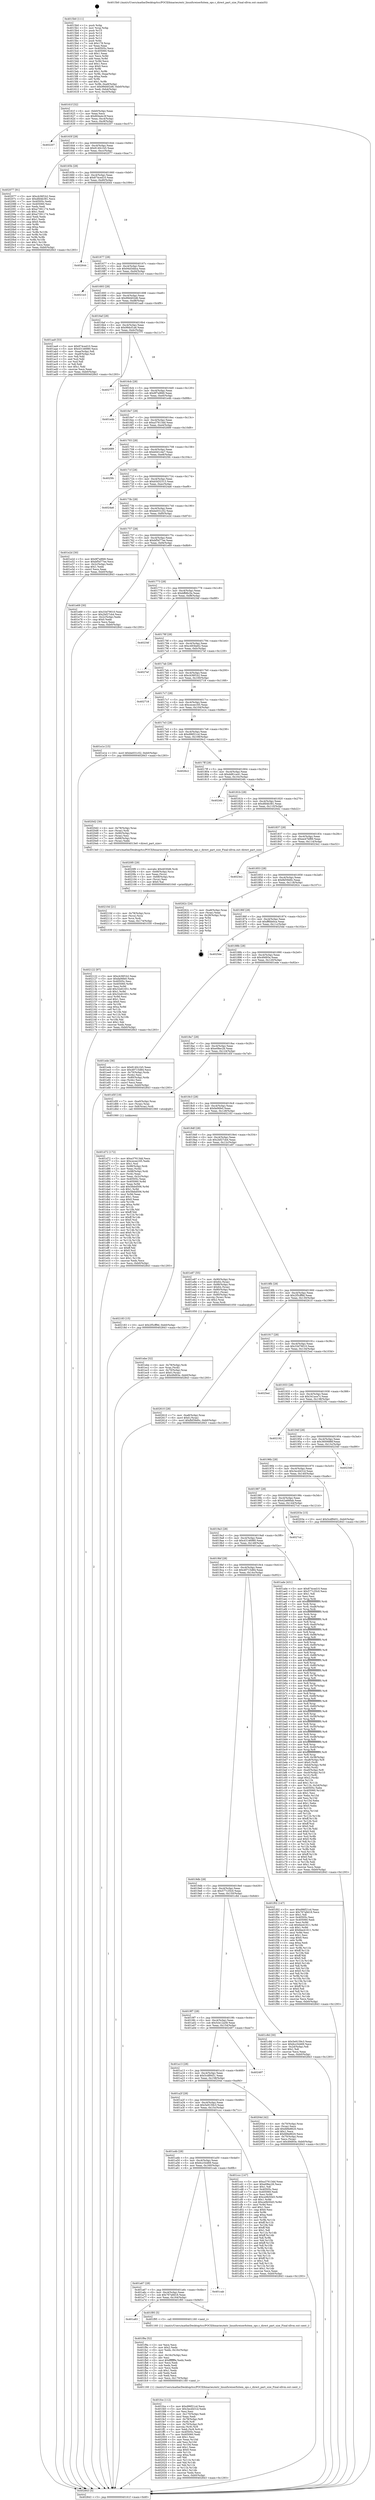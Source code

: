 digraph "0x4015b0" {
  label = "0x4015b0 (/mnt/c/Users/mathe/Desktop/tcc/POCII/binaries/extr_linuxfsreiserfsitem_ops.c_direct_part_size_Final-ollvm.out::main(0))"
  labelloc = "t"
  node[shape=record]

  Entry [label="",width=0.3,height=0.3,shape=circle,fillcolor=black,style=filled]
  "0x40161f" [label="{
     0x40161f [32]\l
     | [instrs]\l
     &nbsp;&nbsp;0x40161f \<+6\>: mov -0xb0(%rbp),%eax\l
     &nbsp;&nbsp;0x401625 \<+2\>: mov %eax,%ecx\l
     &nbsp;&nbsp;0x401627 \<+6\>: sub $0x804a4c3f,%ecx\l
     &nbsp;&nbsp;0x40162d \<+6\>: mov %eax,-0xc4(%rbp)\l
     &nbsp;&nbsp;0x401633 \<+6\>: mov %ecx,-0xc8(%rbp)\l
     &nbsp;&nbsp;0x401639 \<+6\>: je 0000000000402207 \<main+0xc57\>\l
  }"]
  "0x402207" [label="{
     0x402207\l
  }", style=dashed]
  "0x40163f" [label="{
     0x40163f [28]\l
     | [instrs]\l
     &nbsp;&nbsp;0x40163f \<+5\>: jmp 0000000000401644 \<main+0x94\>\l
     &nbsp;&nbsp;0x401644 \<+6\>: mov -0xc4(%rbp),%eax\l
     &nbsp;&nbsp;0x40164a \<+5\>: sub $0x8140c1b5,%eax\l
     &nbsp;&nbsp;0x40164f \<+6\>: mov %eax,-0xcc(%rbp)\l
     &nbsp;&nbsp;0x401655 \<+6\>: je 0000000000402077 \<main+0xac7\>\l
  }"]
  Exit [label="",width=0.3,height=0.3,shape=circle,fillcolor=black,style=filled,peripheries=2]
  "0x402077" [label="{
     0x402077 [91]\l
     | [instrs]\l
     &nbsp;&nbsp;0x402077 \<+5\>: mov $0xcb36f1b2,%eax\l
     &nbsp;&nbsp;0x40207c \<+5\>: mov $0xdfd4b381,%ecx\l
     &nbsp;&nbsp;0x402081 \<+7\>: mov 0x40505c,%edx\l
     &nbsp;&nbsp;0x402088 \<+7\>: mov 0x405060,%esi\l
     &nbsp;&nbsp;0x40208f \<+2\>: mov %edx,%edi\l
     &nbsp;&nbsp;0x402091 \<+6\>: sub $0xa7391174,%edi\l
     &nbsp;&nbsp;0x402097 \<+3\>: sub $0x1,%edi\l
     &nbsp;&nbsp;0x40209a \<+6\>: add $0xa7391174,%edi\l
     &nbsp;&nbsp;0x4020a0 \<+3\>: imul %edi,%edx\l
     &nbsp;&nbsp;0x4020a3 \<+3\>: and $0x1,%edx\l
     &nbsp;&nbsp;0x4020a6 \<+3\>: cmp $0x0,%edx\l
     &nbsp;&nbsp;0x4020a9 \<+4\>: sete %r8b\l
     &nbsp;&nbsp;0x4020ad \<+3\>: cmp $0xa,%esi\l
     &nbsp;&nbsp;0x4020b0 \<+4\>: setl %r9b\l
     &nbsp;&nbsp;0x4020b4 \<+3\>: mov %r8b,%r10b\l
     &nbsp;&nbsp;0x4020b7 \<+3\>: and %r9b,%r10b\l
     &nbsp;&nbsp;0x4020ba \<+3\>: xor %r9b,%r8b\l
     &nbsp;&nbsp;0x4020bd \<+3\>: or %r8b,%r10b\l
     &nbsp;&nbsp;0x4020c0 \<+4\>: test $0x1,%r10b\l
     &nbsp;&nbsp;0x4020c4 \<+3\>: cmovne %ecx,%eax\l
     &nbsp;&nbsp;0x4020c7 \<+6\>: mov %eax,-0xb0(%rbp)\l
     &nbsp;&nbsp;0x4020cd \<+5\>: jmp 0000000000402843 \<main+0x1293\>\l
  }"]
  "0x40165b" [label="{
     0x40165b [28]\l
     | [instrs]\l
     &nbsp;&nbsp;0x40165b \<+5\>: jmp 0000000000401660 \<main+0xb0\>\l
     &nbsp;&nbsp;0x401660 \<+6\>: mov -0xc4(%rbp),%eax\l
     &nbsp;&nbsp;0x401666 \<+5\>: sub $0x874ced10,%eax\l
     &nbsp;&nbsp;0x40166b \<+6\>: mov %eax,-0xd0(%rbp)\l
     &nbsp;&nbsp;0x401671 \<+6\>: je 0000000000402644 \<main+0x1094\>\l
  }"]
  "0x402122" [label="{
     0x402122 [97]\l
     | [instrs]\l
     &nbsp;&nbsp;0x402122 \<+5\>: mov $0xcb36f1b2,%eax\l
     &nbsp;&nbsp;0x402127 \<+5\>: mov $0xfa06fe0,%edx\l
     &nbsp;&nbsp;0x40212c \<+7\>: mov 0x40505c,%esi\l
     &nbsp;&nbsp;0x402133 \<+8\>: mov 0x405060,%r8d\l
     &nbsp;&nbsp;0x40213b \<+3\>: mov %esi,%r9d\l
     &nbsp;&nbsp;0x40213e \<+7\>: add $0x32e61651,%r9d\l
     &nbsp;&nbsp;0x402145 \<+4\>: sub $0x1,%r9d\l
     &nbsp;&nbsp;0x402149 \<+7\>: sub $0x32e61651,%r9d\l
     &nbsp;&nbsp;0x402150 \<+4\>: imul %r9d,%esi\l
     &nbsp;&nbsp;0x402154 \<+3\>: and $0x1,%esi\l
     &nbsp;&nbsp;0x402157 \<+3\>: cmp $0x0,%esi\l
     &nbsp;&nbsp;0x40215a \<+4\>: sete %r10b\l
     &nbsp;&nbsp;0x40215e \<+4\>: cmp $0xa,%r8d\l
     &nbsp;&nbsp;0x402162 \<+4\>: setl %r11b\l
     &nbsp;&nbsp;0x402166 \<+3\>: mov %r10b,%bl\l
     &nbsp;&nbsp;0x402169 \<+3\>: and %r11b,%bl\l
     &nbsp;&nbsp;0x40216c \<+3\>: xor %r11b,%r10b\l
     &nbsp;&nbsp;0x40216f \<+3\>: or %r10b,%bl\l
     &nbsp;&nbsp;0x402172 \<+3\>: test $0x1,%bl\l
     &nbsp;&nbsp;0x402175 \<+3\>: cmovne %edx,%eax\l
     &nbsp;&nbsp;0x402178 \<+6\>: mov %eax,-0xb0(%rbp)\l
     &nbsp;&nbsp;0x40217e \<+5\>: jmp 0000000000402843 \<main+0x1293\>\l
  }"]
  "0x402644" [label="{
     0x402644\l
  }", style=dashed]
  "0x401677" [label="{
     0x401677 [28]\l
     | [instrs]\l
     &nbsp;&nbsp;0x401677 \<+5\>: jmp 000000000040167c \<main+0xcc\>\l
     &nbsp;&nbsp;0x40167c \<+6\>: mov -0xc4(%rbp),%eax\l
     &nbsp;&nbsp;0x401682 \<+5\>: sub $0x94d3ddca,%eax\l
     &nbsp;&nbsp;0x401687 \<+6\>: mov %eax,-0xd4(%rbp)\l
     &nbsp;&nbsp;0x40168d \<+6\>: je 00000000004021e3 \<main+0xc33\>\l
  }"]
  "0x40210d" [label="{
     0x40210d [21]\l
     | [instrs]\l
     &nbsp;&nbsp;0x40210d \<+4\>: mov -0x78(%rbp),%rcx\l
     &nbsp;&nbsp;0x402111 \<+3\>: mov (%rcx),%rcx\l
     &nbsp;&nbsp;0x402114 \<+3\>: mov %rcx,%rdi\l
     &nbsp;&nbsp;0x402117 \<+6\>: mov %eax,-0x174(%rbp)\l
     &nbsp;&nbsp;0x40211d \<+5\>: call 0000000000401030 \<free@plt\>\l
     | [calls]\l
     &nbsp;&nbsp;0x401030 \{1\} (unknown)\l
  }"]
  "0x4021e3" [label="{
     0x4021e3\l
  }", style=dashed]
  "0x401693" [label="{
     0x401693 [28]\l
     | [instrs]\l
     &nbsp;&nbsp;0x401693 \<+5\>: jmp 0000000000401698 \<main+0xe8\>\l
     &nbsp;&nbsp;0x401698 \<+6\>: mov -0xc4(%rbp),%eax\l
     &nbsp;&nbsp;0x40169e \<+5\>: sub $0x99d402d6,%eax\l
     &nbsp;&nbsp;0x4016a3 \<+6\>: mov %eax,-0xd8(%rbp)\l
     &nbsp;&nbsp;0x4016a9 \<+6\>: je 0000000000401aa9 \<main+0x4f9\>\l
  }"]
  "0x4020f0" [label="{
     0x4020f0 [29]\l
     | [instrs]\l
     &nbsp;&nbsp;0x4020f0 \<+10\>: movabs $0x4030d6,%rdi\l
     &nbsp;&nbsp;0x4020fa \<+4\>: mov -0x68(%rbp),%rcx\l
     &nbsp;&nbsp;0x4020fe \<+2\>: mov %eax,(%rcx)\l
     &nbsp;&nbsp;0x402100 \<+4\>: mov -0x68(%rbp),%rcx\l
     &nbsp;&nbsp;0x402104 \<+2\>: mov (%rcx),%esi\l
     &nbsp;&nbsp;0x402106 \<+2\>: mov $0x0,%al\l
     &nbsp;&nbsp;0x402108 \<+5\>: call 0000000000401040 \<printf@plt\>\l
     | [calls]\l
     &nbsp;&nbsp;0x401040 \{1\} (unknown)\l
  }"]
  "0x401aa9" [label="{
     0x401aa9 [53]\l
     | [instrs]\l
     &nbsp;&nbsp;0x401aa9 \<+5\>: mov $0x874ced10,%eax\l
     &nbsp;&nbsp;0x401aae \<+5\>: mov $0x43146980,%ecx\l
     &nbsp;&nbsp;0x401ab3 \<+6\>: mov -0xaa(%rbp),%dl\l
     &nbsp;&nbsp;0x401ab9 \<+7\>: mov -0xa9(%rbp),%sil\l
     &nbsp;&nbsp;0x401ac0 \<+3\>: mov %dl,%dil\l
     &nbsp;&nbsp;0x401ac3 \<+3\>: and %sil,%dil\l
     &nbsp;&nbsp;0x401ac6 \<+3\>: xor %sil,%dl\l
     &nbsp;&nbsp;0x401ac9 \<+3\>: or %dl,%dil\l
     &nbsp;&nbsp;0x401acc \<+4\>: test $0x1,%dil\l
     &nbsp;&nbsp;0x401ad0 \<+3\>: cmovne %ecx,%eax\l
     &nbsp;&nbsp;0x401ad3 \<+6\>: mov %eax,-0xb0(%rbp)\l
     &nbsp;&nbsp;0x401ad9 \<+5\>: jmp 0000000000402843 \<main+0x1293\>\l
  }"]
  "0x4016af" [label="{
     0x4016af [28]\l
     | [instrs]\l
     &nbsp;&nbsp;0x4016af \<+5\>: jmp 00000000004016b4 \<main+0x104\>\l
     &nbsp;&nbsp;0x4016b4 \<+6\>: mov -0xc4(%rbp),%eax\l
     &nbsp;&nbsp;0x4016ba \<+5\>: sub $0x99dcf1a6,%eax\l
     &nbsp;&nbsp;0x4016bf \<+6\>: mov %eax,-0xdc(%rbp)\l
     &nbsp;&nbsp;0x4016c5 \<+6\>: je 0000000000402777 \<main+0x11c7\>\l
  }"]
  "0x402843" [label="{
     0x402843 [5]\l
     | [instrs]\l
     &nbsp;&nbsp;0x402843 \<+5\>: jmp 000000000040161f \<main+0x6f\>\l
  }"]
  "0x4015b0" [label="{
     0x4015b0 [111]\l
     | [instrs]\l
     &nbsp;&nbsp;0x4015b0 \<+1\>: push %rbp\l
     &nbsp;&nbsp;0x4015b1 \<+3\>: mov %rsp,%rbp\l
     &nbsp;&nbsp;0x4015b4 \<+2\>: push %r15\l
     &nbsp;&nbsp;0x4015b6 \<+2\>: push %r14\l
     &nbsp;&nbsp;0x4015b8 \<+2\>: push %r13\l
     &nbsp;&nbsp;0x4015ba \<+2\>: push %r12\l
     &nbsp;&nbsp;0x4015bc \<+1\>: push %rbx\l
     &nbsp;&nbsp;0x4015bd \<+7\>: sub $0x178,%rsp\l
     &nbsp;&nbsp;0x4015c4 \<+2\>: xor %eax,%eax\l
     &nbsp;&nbsp;0x4015c6 \<+7\>: mov 0x40505c,%ecx\l
     &nbsp;&nbsp;0x4015cd \<+7\>: mov 0x405060,%edx\l
     &nbsp;&nbsp;0x4015d4 \<+3\>: sub $0x1,%eax\l
     &nbsp;&nbsp;0x4015d7 \<+3\>: mov %ecx,%r8d\l
     &nbsp;&nbsp;0x4015da \<+3\>: add %eax,%r8d\l
     &nbsp;&nbsp;0x4015dd \<+4\>: imul %r8d,%ecx\l
     &nbsp;&nbsp;0x4015e1 \<+3\>: and $0x1,%ecx\l
     &nbsp;&nbsp;0x4015e4 \<+3\>: cmp $0x0,%ecx\l
     &nbsp;&nbsp;0x4015e7 \<+4\>: sete %r9b\l
     &nbsp;&nbsp;0x4015eb \<+4\>: and $0x1,%r9b\l
     &nbsp;&nbsp;0x4015ef \<+7\>: mov %r9b,-0xaa(%rbp)\l
     &nbsp;&nbsp;0x4015f6 \<+3\>: cmp $0xa,%edx\l
     &nbsp;&nbsp;0x4015f9 \<+4\>: setl %r9b\l
     &nbsp;&nbsp;0x4015fd \<+4\>: and $0x1,%r9b\l
     &nbsp;&nbsp;0x401601 \<+7\>: mov %r9b,-0xa9(%rbp)\l
     &nbsp;&nbsp;0x401608 \<+10\>: movl $0x99d402d6,-0xb0(%rbp)\l
     &nbsp;&nbsp;0x401612 \<+6\>: mov %edi,-0xb4(%rbp)\l
     &nbsp;&nbsp;0x401618 \<+7\>: mov %rsi,-0xc0(%rbp)\l
  }"]
  "0x401fce" [label="{
     0x401fce [112]\l
     | [instrs]\l
     &nbsp;&nbsp;0x401fce \<+5\>: mov $0xd96f21cd,%ecx\l
     &nbsp;&nbsp;0x401fd3 \<+5\>: mov $0x3ecd431d,%edx\l
     &nbsp;&nbsp;0x401fd8 \<+2\>: xor %esi,%esi\l
     &nbsp;&nbsp;0x401fda \<+6\>: mov -0x170(%rbp),%edi\l
     &nbsp;&nbsp;0x401fe0 \<+3\>: imul %eax,%edi\l
     &nbsp;&nbsp;0x401fe3 \<+4\>: mov -0x78(%rbp),%r8\l
     &nbsp;&nbsp;0x401fe7 \<+3\>: mov (%r8),%r8\l
     &nbsp;&nbsp;0x401fea \<+4\>: mov -0x70(%rbp),%r9\l
     &nbsp;&nbsp;0x401fee \<+3\>: movslq (%r9),%r9\l
     &nbsp;&nbsp;0x401ff1 \<+4\>: mov %edi,(%r8,%r9,4)\l
     &nbsp;&nbsp;0x401ff5 \<+7\>: mov 0x40505c,%eax\l
     &nbsp;&nbsp;0x401ffc \<+7\>: mov 0x405060,%edi\l
     &nbsp;&nbsp;0x402003 \<+3\>: sub $0x1,%esi\l
     &nbsp;&nbsp;0x402006 \<+3\>: mov %eax,%r10d\l
     &nbsp;&nbsp;0x402009 \<+3\>: add %esi,%r10d\l
     &nbsp;&nbsp;0x40200c \<+4\>: imul %r10d,%eax\l
     &nbsp;&nbsp;0x402010 \<+3\>: and $0x1,%eax\l
     &nbsp;&nbsp;0x402013 \<+3\>: cmp $0x0,%eax\l
     &nbsp;&nbsp;0x402016 \<+4\>: sete %r11b\l
     &nbsp;&nbsp;0x40201a \<+3\>: cmp $0xa,%edi\l
     &nbsp;&nbsp;0x40201d \<+3\>: setl %bl\l
     &nbsp;&nbsp;0x402020 \<+3\>: mov %r11b,%r14b\l
     &nbsp;&nbsp;0x402023 \<+3\>: and %bl,%r14b\l
     &nbsp;&nbsp;0x402026 \<+3\>: xor %bl,%r11b\l
     &nbsp;&nbsp;0x402029 \<+3\>: or %r11b,%r14b\l
     &nbsp;&nbsp;0x40202c \<+4\>: test $0x1,%r14b\l
     &nbsp;&nbsp;0x402030 \<+3\>: cmovne %edx,%ecx\l
     &nbsp;&nbsp;0x402033 \<+6\>: mov %ecx,-0xb0(%rbp)\l
     &nbsp;&nbsp;0x402039 \<+5\>: jmp 0000000000402843 \<main+0x1293\>\l
  }"]
  "0x402777" [label="{
     0x402777\l
  }", style=dashed]
  "0x4016cb" [label="{
     0x4016cb [28]\l
     | [instrs]\l
     &nbsp;&nbsp;0x4016cb \<+5\>: jmp 00000000004016d0 \<main+0x120\>\l
     &nbsp;&nbsp;0x4016d0 \<+6\>: mov -0xc4(%rbp),%eax\l
     &nbsp;&nbsp;0x4016d6 \<+5\>: sub $0x9f7a9fd0,%eax\l
     &nbsp;&nbsp;0x4016db \<+6\>: mov %eax,-0xe0(%rbp)\l
     &nbsp;&nbsp;0x4016e1 \<+6\>: je 0000000000401e4b \<main+0x89b\>\l
  }"]
  "0x401f9a" [label="{
     0x401f9a [52]\l
     | [instrs]\l
     &nbsp;&nbsp;0x401f9a \<+2\>: xor %ecx,%ecx\l
     &nbsp;&nbsp;0x401f9c \<+5\>: mov $0x2,%edx\l
     &nbsp;&nbsp;0x401fa1 \<+6\>: mov %edx,-0x16c(%rbp)\l
     &nbsp;&nbsp;0x401fa7 \<+1\>: cltd\l
     &nbsp;&nbsp;0x401fa8 \<+6\>: mov -0x16c(%rbp),%esi\l
     &nbsp;&nbsp;0x401fae \<+2\>: idiv %esi\l
     &nbsp;&nbsp;0x401fb0 \<+6\>: imul $0xfffffffe,%edx,%edx\l
     &nbsp;&nbsp;0x401fb6 \<+2\>: mov %ecx,%edi\l
     &nbsp;&nbsp;0x401fb8 \<+2\>: sub %edx,%edi\l
     &nbsp;&nbsp;0x401fba \<+2\>: mov %ecx,%edx\l
     &nbsp;&nbsp;0x401fbc \<+3\>: sub $0x1,%edx\l
     &nbsp;&nbsp;0x401fbf \<+2\>: add %edx,%edi\l
     &nbsp;&nbsp;0x401fc1 \<+2\>: sub %edi,%ecx\l
     &nbsp;&nbsp;0x401fc3 \<+6\>: mov %ecx,-0x170(%rbp)\l
     &nbsp;&nbsp;0x401fc9 \<+5\>: call 0000000000401160 \<next_i\>\l
     | [calls]\l
     &nbsp;&nbsp;0x401160 \{1\} (/mnt/c/Users/mathe/Desktop/tcc/POCII/binaries/extr_linuxfsreiserfsitem_ops.c_direct_part_size_Final-ollvm.out::next_i)\l
  }"]
  "0x401e4b" [label="{
     0x401e4b\l
  }", style=dashed]
  "0x4016e7" [label="{
     0x4016e7 [28]\l
     | [instrs]\l
     &nbsp;&nbsp;0x4016e7 \<+5\>: jmp 00000000004016ec \<main+0x13c\>\l
     &nbsp;&nbsp;0x4016ec \<+6\>: mov -0xc4(%rbp),%eax\l
     &nbsp;&nbsp;0x4016f2 \<+5\>: sub $0xa37613dd,%eax\l
     &nbsp;&nbsp;0x4016f7 \<+6\>: mov %eax,-0xe4(%rbp)\l
     &nbsp;&nbsp;0x4016fd \<+6\>: je 0000000000402689 \<main+0x10d9\>\l
  }"]
  "0x401a83" [label="{
     0x401a83\l
  }", style=dashed]
  "0x402689" [label="{
     0x402689\l
  }", style=dashed]
  "0x401703" [label="{
     0x401703 [28]\l
     | [instrs]\l
     &nbsp;&nbsp;0x401703 \<+5\>: jmp 0000000000401708 \<main+0x158\>\l
     &nbsp;&nbsp;0x401708 \<+6\>: mov -0xc4(%rbp),%eax\l
     &nbsp;&nbsp;0x40170e \<+5\>: sub $0xb0d1c4e7,%eax\l
     &nbsp;&nbsp;0x401713 \<+6\>: mov %eax,-0xe8(%rbp)\l
     &nbsp;&nbsp;0x401719 \<+6\>: je 00000000004025fc \<main+0x104c\>\l
  }"]
  "0x401f95" [label="{
     0x401f95 [5]\l
     | [instrs]\l
     &nbsp;&nbsp;0x401f95 \<+5\>: call 0000000000401160 \<next_i\>\l
     | [calls]\l
     &nbsp;&nbsp;0x401160 \{1\} (/mnt/c/Users/mathe/Desktop/tcc/POCII/binaries/extr_linuxfsreiserfsitem_ops.c_direct_part_size_Final-ollvm.out::next_i)\l
  }"]
  "0x4025fc" [label="{
     0x4025fc\l
  }", style=dashed]
  "0x40171f" [label="{
     0x40171f [28]\l
     | [instrs]\l
     &nbsp;&nbsp;0x40171f \<+5\>: jmp 0000000000401724 \<main+0x174\>\l
     &nbsp;&nbsp;0x401724 \<+6\>: mov -0xc4(%rbp),%eax\l
     &nbsp;&nbsp;0x40172a \<+5\>: sub $0xb5d32313,%eax\l
     &nbsp;&nbsp;0x40172f \<+6\>: mov %eax,-0xec(%rbp)\l
     &nbsp;&nbsp;0x401735 \<+6\>: je 00000000004024a6 \<main+0xef6\>\l
  }"]
  "0x401a67" [label="{
     0x401a67 [28]\l
     | [instrs]\l
     &nbsp;&nbsp;0x401a67 \<+5\>: jmp 0000000000401a6c \<main+0x4bc\>\l
     &nbsp;&nbsp;0x401a6c \<+6\>: mov -0xc4(%rbp),%eax\l
     &nbsp;&nbsp;0x401a72 \<+5\>: sub $0x767a9d18,%eax\l
     &nbsp;&nbsp;0x401a77 \<+6\>: mov %eax,-0x164(%rbp)\l
     &nbsp;&nbsp;0x401a7d \<+6\>: je 0000000000401f95 \<main+0x9e5\>\l
  }"]
  "0x4024a6" [label="{
     0x4024a6\l
  }", style=dashed]
  "0x40173b" [label="{
     0x40173b [28]\l
     | [instrs]\l
     &nbsp;&nbsp;0x40173b \<+5\>: jmp 0000000000401740 \<main+0x190\>\l
     &nbsp;&nbsp;0x401740 \<+6\>: mov -0xc4(%rbp),%eax\l
     &nbsp;&nbsp;0x401746 \<+5\>: sub $0xbe031c52,%eax\l
     &nbsp;&nbsp;0x40174b \<+6\>: mov %eax,-0xf0(%rbp)\l
     &nbsp;&nbsp;0x401751 \<+6\>: je 0000000000401e2d \<main+0x87d\>\l
  }"]
  "0x401cab" [label="{
     0x401cab\l
  }", style=dashed]
  "0x401e2d" [label="{
     0x401e2d [30]\l
     | [instrs]\l
     &nbsp;&nbsp;0x401e2d \<+5\>: mov $0x9f7a9fd0,%eax\l
     &nbsp;&nbsp;0x401e32 \<+5\>: mov $0xbf5d77ee,%ecx\l
     &nbsp;&nbsp;0x401e37 \<+3\>: mov -0x2c(%rbp),%edx\l
     &nbsp;&nbsp;0x401e3a \<+3\>: cmp $0x1,%edx\l
     &nbsp;&nbsp;0x401e3d \<+3\>: cmovl %ecx,%eax\l
     &nbsp;&nbsp;0x401e40 \<+6\>: mov %eax,-0xb0(%rbp)\l
     &nbsp;&nbsp;0x401e46 \<+5\>: jmp 0000000000402843 \<main+0x1293\>\l
  }"]
  "0x401757" [label="{
     0x401757 [28]\l
     | [instrs]\l
     &nbsp;&nbsp;0x401757 \<+5\>: jmp 000000000040175c \<main+0x1ac\>\l
     &nbsp;&nbsp;0x40175c \<+6\>: mov -0xc4(%rbp),%eax\l
     &nbsp;&nbsp;0x401762 \<+5\>: sub $0xbf5d77ee,%eax\l
     &nbsp;&nbsp;0x401767 \<+6\>: mov %eax,-0xf4(%rbp)\l
     &nbsp;&nbsp;0x40176d \<+6\>: je 0000000000401e69 \<main+0x8b9\>\l
  }"]
  "0x401ebe" [label="{
     0x401ebe [32]\l
     | [instrs]\l
     &nbsp;&nbsp;0x401ebe \<+4\>: mov -0x78(%rbp),%rdi\l
     &nbsp;&nbsp;0x401ec2 \<+3\>: mov %rax,(%rdi)\l
     &nbsp;&nbsp;0x401ec5 \<+4\>: mov -0x70(%rbp),%rax\l
     &nbsp;&nbsp;0x401ec9 \<+6\>: movl $0x0,(%rax)\l
     &nbsp;&nbsp;0x401ecf \<+10\>: movl $0x49d93e,-0xb0(%rbp)\l
     &nbsp;&nbsp;0x401ed9 \<+5\>: jmp 0000000000402843 \<main+0x1293\>\l
  }"]
  "0x401e69" [label="{
     0x401e69 [30]\l
     | [instrs]\l
     &nbsp;&nbsp;0x401e69 \<+5\>: mov $0x33d79010,%eax\l
     &nbsp;&nbsp;0x401e6e \<+5\>: mov $0x2bf27cb4,%ecx\l
     &nbsp;&nbsp;0x401e73 \<+3\>: mov -0x2c(%rbp),%edx\l
     &nbsp;&nbsp;0x401e76 \<+3\>: cmp $0x0,%edx\l
     &nbsp;&nbsp;0x401e79 \<+3\>: cmove %ecx,%eax\l
     &nbsp;&nbsp;0x401e7c \<+6\>: mov %eax,-0xb0(%rbp)\l
     &nbsp;&nbsp;0x401e82 \<+5\>: jmp 0000000000402843 \<main+0x1293\>\l
  }"]
  "0x401773" [label="{
     0x401773 [28]\l
     | [instrs]\l
     &nbsp;&nbsp;0x401773 \<+5\>: jmp 0000000000401778 \<main+0x1c8\>\l
     &nbsp;&nbsp;0x401778 \<+6\>: mov -0xc4(%rbp),%eax\l
     &nbsp;&nbsp;0x40177e \<+5\>: sub $0xbffd6c5e,%eax\l
     &nbsp;&nbsp;0x401783 \<+6\>: mov %eax,-0xf8(%rbp)\l
     &nbsp;&nbsp;0x401789 \<+6\>: je 000000000040234f \<main+0xd9f\>\l
  }"]
  "0x401d72" [label="{
     0x401d72 [172]\l
     | [instrs]\l
     &nbsp;&nbsp;0x401d72 \<+5\>: mov $0xa37613dd,%ecx\l
     &nbsp;&nbsp;0x401d77 \<+5\>: mov $0xcecee165,%edx\l
     &nbsp;&nbsp;0x401d7c \<+3\>: mov $0x1,%sil\l
     &nbsp;&nbsp;0x401d7f \<+7\>: mov -0x98(%rbp),%rdi\l
     &nbsp;&nbsp;0x401d86 \<+2\>: mov %eax,(%rdi)\l
     &nbsp;&nbsp;0x401d88 \<+7\>: mov -0x98(%rbp),%rdi\l
     &nbsp;&nbsp;0x401d8f \<+2\>: mov (%rdi),%eax\l
     &nbsp;&nbsp;0x401d91 \<+3\>: mov %eax,-0x2c(%rbp)\l
     &nbsp;&nbsp;0x401d94 \<+7\>: mov 0x40505c,%eax\l
     &nbsp;&nbsp;0x401d9b \<+8\>: mov 0x405060,%r8d\l
     &nbsp;&nbsp;0x401da3 \<+3\>: mov %eax,%r9d\l
     &nbsp;&nbsp;0x401da6 \<+7\>: add $0x5febd506,%r9d\l
     &nbsp;&nbsp;0x401dad \<+4\>: sub $0x1,%r9d\l
     &nbsp;&nbsp;0x401db1 \<+7\>: sub $0x5febd506,%r9d\l
     &nbsp;&nbsp;0x401db8 \<+4\>: imul %r9d,%eax\l
     &nbsp;&nbsp;0x401dbc \<+3\>: and $0x1,%eax\l
     &nbsp;&nbsp;0x401dbf \<+3\>: cmp $0x0,%eax\l
     &nbsp;&nbsp;0x401dc2 \<+4\>: sete %r10b\l
     &nbsp;&nbsp;0x401dc6 \<+4\>: cmp $0xa,%r8d\l
     &nbsp;&nbsp;0x401dca \<+4\>: setl %r11b\l
     &nbsp;&nbsp;0x401dce \<+3\>: mov %r10b,%bl\l
     &nbsp;&nbsp;0x401dd1 \<+3\>: xor $0xff,%bl\l
     &nbsp;&nbsp;0x401dd4 \<+3\>: mov %r11b,%r14b\l
     &nbsp;&nbsp;0x401dd7 \<+4\>: xor $0xff,%r14b\l
     &nbsp;&nbsp;0x401ddb \<+4\>: xor $0x0,%sil\l
     &nbsp;&nbsp;0x401ddf \<+3\>: mov %bl,%r15b\l
     &nbsp;&nbsp;0x401de2 \<+4\>: and $0x0,%r15b\l
     &nbsp;&nbsp;0x401de6 \<+3\>: and %sil,%r10b\l
     &nbsp;&nbsp;0x401de9 \<+3\>: mov %r14b,%r12b\l
     &nbsp;&nbsp;0x401dec \<+4\>: and $0x0,%r12b\l
     &nbsp;&nbsp;0x401df0 \<+3\>: and %sil,%r11b\l
     &nbsp;&nbsp;0x401df3 \<+3\>: or %r10b,%r15b\l
     &nbsp;&nbsp;0x401df6 \<+3\>: or %r11b,%r12b\l
     &nbsp;&nbsp;0x401df9 \<+3\>: xor %r12b,%r15b\l
     &nbsp;&nbsp;0x401dfc \<+3\>: or %r14b,%bl\l
     &nbsp;&nbsp;0x401dff \<+3\>: xor $0xff,%bl\l
     &nbsp;&nbsp;0x401e02 \<+4\>: or $0x0,%sil\l
     &nbsp;&nbsp;0x401e06 \<+3\>: and %sil,%bl\l
     &nbsp;&nbsp;0x401e09 \<+3\>: or %bl,%r15b\l
     &nbsp;&nbsp;0x401e0c \<+4\>: test $0x1,%r15b\l
     &nbsp;&nbsp;0x401e10 \<+3\>: cmovne %edx,%ecx\l
     &nbsp;&nbsp;0x401e13 \<+6\>: mov %ecx,-0xb0(%rbp)\l
     &nbsp;&nbsp;0x401e19 \<+5\>: jmp 0000000000402843 \<main+0x1293\>\l
  }"]
  "0x40234f" [label="{
     0x40234f\l
  }", style=dashed]
  "0x40178f" [label="{
     0x40178f [28]\l
     | [instrs]\l
     &nbsp;&nbsp;0x40178f \<+5\>: jmp 0000000000401794 \<main+0x1e4\>\l
     &nbsp;&nbsp;0x401794 \<+6\>: mov -0xc4(%rbp),%eax\l
     &nbsp;&nbsp;0x40179a \<+5\>: sub $0xc493be62,%eax\l
     &nbsp;&nbsp;0x40179f \<+6\>: mov %eax,-0xfc(%rbp)\l
     &nbsp;&nbsp;0x4017a5 \<+6\>: je 00000000004027ef \<main+0x123f\>\l
  }"]
  "0x401a4b" [label="{
     0x401a4b [28]\l
     | [instrs]\l
     &nbsp;&nbsp;0x401a4b \<+5\>: jmp 0000000000401a50 \<main+0x4a0\>\l
     &nbsp;&nbsp;0x401a50 \<+6\>: mov -0xc4(%rbp),%eax\l
     &nbsp;&nbsp;0x401a56 \<+5\>: sub $0x6cc54469,%eax\l
     &nbsp;&nbsp;0x401a5b \<+6\>: mov %eax,-0x160(%rbp)\l
     &nbsp;&nbsp;0x401a61 \<+6\>: je 0000000000401cab \<main+0x6fb\>\l
  }"]
  "0x4027ef" [label="{
     0x4027ef\l
  }", style=dashed]
  "0x4017ab" [label="{
     0x4017ab [28]\l
     | [instrs]\l
     &nbsp;&nbsp;0x4017ab \<+5\>: jmp 00000000004017b0 \<main+0x200\>\l
     &nbsp;&nbsp;0x4017b0 \<+6\>: mov -0xc4(%rbp),%eax\l
     &nbsp;&nbsp;0x4017b6 \<+5\>: sub $0xcb36f1b2,%eax\l
     &nbsp;&nbsp;0x4017bb \<+6\>: mov %eax,-0x100(%rbp)\l
     &nbsp;&nbsp;0x4017c1 \<+6\>: je 0000000000402718 \<main+0x1168\>\l
  }"]
  "0x401ccc" [label="{
     0x401ccc [147]\l
     | [instrs]\l
     &nbsp;&nbsp;0x401ccc \<+5\>: mov $0xa37613dd,%eax\l
     &nbsp;&nbsp;0x401cd1 \<+5\>: mov $0xe08ec26,%ecx\l
     &nbsp;&nbsp;0x401cd6 \<+2\>: mov $0x1,%dl\l
     &nbsp;&nbsp;0x401cd8 \<+7\>: mov 0x40505c,%esi\l
     &nbsp;&nbsp;0x401cdf \<+7\>: mov 0x405060,%edi\l
     &nbsp;&nbsp;0x401ce6 \<+3\>: mov %esi,%r8d\l
     &nbsp;&nbsp;0x401ce9 \<+7\>: add $0xce9b50d3,%r8d\l
     &nbsp;&nbsp;0x401cf0 \<+4\>: sub $0x1,%r8d\l
     &nbsp;&nbsp;0x401cf4 \<+7\>: sub $0xce9b50d3,%r8d\l
     &nbsp;&nbsp;0x401cfb \<+4\>: imul %r8d,%esi\l
     &nbsp;&nbsp;0x401cff \<+3\>: and $0x1,%esi\l
     &nbsp;&nbsp;0x401d02 \<+3\>: cmp $0x0,%esi\l
     &nbsp;&nbsp;0x401d05 \<+4\>: sete %r9b\l
     &nbsp;&nbsp;0x401d09 \<+3\>: cmp $0xa,%edi\l
     &nbsp;&nbsp;0x401d0c \<+4\>: setl %r10b\l
     &nbsp;&nbsp;0x401d10 \<+3\>: mov %r9b,%r11b\l
     &nbsp;&nbsp;0x401d13 \<+4\>: xor $0xff,%r11b\l
     &nbsp;&nbsp;0x401d17 \<+3\>: mov %r10b,%bl\l
     &nbsp;&nbsp;0x401d1a \<+3\>: xor $0xff,%bl\l
     &nbsp;&nbsp;0x401d1d \<+3\>: xor $0x1,%dl\l
     &nbsp;&nbsp;0x401d20 \<+3\>: mov %r11b,%r14b\l
     &nbsp;&nbsp;0x401d23 \<+4\>: and $0xff,%r14b\l
     &nbsp;&nbsp;0x401d27 \<+3\>: and %dl,%r9b\l
     &nbsp;&nbsp;0x401d2a \<+3\>: mov %bl,%r15b\l
     &nbsp;&nbsp;0x401d2d \<+4\>: and $0xff,%r15b\l
     &nbsp;&nbsp;0x401d31 \<+3\>: and %dl,%r10b\l
     &nbsp;&nbsp;0x401d34 \<+3\>: or %r9b,%r14b\l
     &nbsp;&nbsp;0x401d37 \<+3\>: or %r10b,%r15b\l
     &nbsp;&nbsp;0x401d3a \<+3\>: xor %r15b,%r14b\l
     &nbsp;&nbsp;0x401d3d \<+3\>: or %bl,%r11b\l
     &nbsp;&nbsp;0x401d40 \<+4\>: xor $0xff,%r11b\l
     &nbsp;&nbsp;0x401d44 \<+3\>: or $0x1,%dl\l
     &nbsp;&nbsp;0x401d47 \<+3\>: and %dl,%r11b\l
     &nbsp;&nbsp;0x401d4a \<+3\>: or %r11b,%r14b\l
     &nbsp;&nbsp;0x401d4d \<+4\>: test $0x1,%r14b\l
     &nbsp;&nbsp;0x401d51 \<+3\>: cmovne %ecx,%eax\l
     &nbsp;&nbsp;0x401d54 \<+6\>: mov %eax,-0xb0(%rbp)\l
     &nbsp;&nbsp;0x401d5a \<+5\>: jmp 0000000000402843 \<main+0x1293\>\l
  }"]
  "0x402718" [label="{
     0x402718\l
  }", style=dashed]
  "0x4017c7" [label="{
     0x4017c7 [28]\l
     | [instrs]\l
     &nbsp;&nbsp;0x4017c7 \<+5\>: jmp 00000000004017cc \<main+0x21c\>\l
     &nbsp;&nbsp;0x4017cc \<+6\>: mov -0xc4(%rbp),%eax\l
     &nbsp;&nbsp;0x4017d2 \<+5\>: sub $0xcecee165,%eax\l
     &nbsp;&nbsp;0x4017d7 \<+6\>: mov %eax,-0x104(%rbp)\l
     &nbsp;&nbsp;0x4017dd \<+6\>: je 0000000000401e1e \<main+0x86e\>\l
  }"]
  "0x401a2f" [label="{
     0x401a2f [28]\l
     | [instrs]\l
     &nbsp;&nbsp;0x401a2f \<+5\>: jmp 0000000000401a34 \<main+0x484\>\l
     &nbsp;&nbsp;0x401a34 \<+6\>: mov -0xc4(%rbp),%eax\l
     &nbsp;&nbsp;0x401a3a \<+5\>: sub $0x5e9159c3,%eax\l
     &nbsp;&nbsp;0x401a3f \<+6\>: mov %eax,-0x15c(%rbp)\l
     &nbsp;&nbsp;0x401a45 \<+6\>: je 0000000000401ccc \<main+0x71c\>\l
  }"]
  "0x401e1e" [label="{
     0x401e1e [15]\l
     | [instrs]\l
     &nbsp;&nbsp;0x401e1e \<+10\>: movl $0xbe031c52,-0xb0(%rbp)\l
     &nbsp;&nbsp;0x401e28 \<+5\>: jmp 0000000000402843 \<main+0x1293\>\l
  }"]
  "0x4017e3" [label="{
     0x4017e3 [28]\l
     | [instrs]\l
     &nbsp;&nbsp;0x4017e3 \<+5\>: jmp 00000000004017e8 \<main+0x238\>\l
     &nbsp;&nbsp;0x4017e8 \<+6\>: mov -0xc4(%rbp),%eax\l
     &nbsp;&nbsp;0x4017ee \<+5\>: sub $0xd96f21cd,%eax\l
     &nbsp;&nbsp;0x4017f3 \<+6\>: mov %eax,-0x108(%rbp)\l
     &nbsp;&nbsp;0x4017f9 \<+6\>: je 00000000004026c2 \<main+0x1112\>\l
  }"]
  "0x40204d" [label="{
     0x40204d [42]\l
     | [instrs]\l
     &nbsp;&nbsp;0x40204d \<+4\>: mov -0x70(%rbp),%rax\l
     &nbsp;&nbsp;0x402051 \<+2\>: mov (%rax),%ecx\l
     &nbsp;&nbsp;0x402053 \<+6\>: add $0xfd9e8620,%ecx\l
     &nbsp;&nbsp;0x402059 \<+3\>: add $0x1,%ecx\l
     &nbsp;&nbsp;0x40205c \<+6\>: sub $0xfd9e8620,%ecx\l
     &nbsp;&nbsp;0x402062 \<+4\>: mov -0x70(%rbp),%rax\l
     &nbsp;&nbsp;0x402066 \<+2\>: mov %ecx,(%rax)\l
     &nbsp;&nbsp;0x402068 \<+10\>: movl $0x49d93e,-0xb0(%rbp)\l
     &nbsp;&nbsp;0x402072 \<+5\>: jmp 0000000000402843 \<main+0x1293\>\l
  }"]
  "0x4026c2" [label="{
     0x4026c2\l
  }", style=dashed]
  "0x4017ff" [label="{
     0x4017ff [28]\l
     | [instrs]\l
     &nbsp;&nbsp;0x4017ff \<+5\>: jmp 0000000000401804 \<main+0x254\>\l
     &nbsp;&nbsp;0x401804 \<+6\>: mov -0xc4(%rbp),%eax\l
     &nbsp;&nbsp;0x40180a \<+5\>: sub $0xdd81ce41,%eax\l
     &nbsp;&nbsp;0x40180f \<+6\>: mov %eax,-0x10c(%rbp)\l
     &nbsp;&nbsp;0x401815 \<+6\>: je 00000000004024fc \<main+0xf4c\>\l
  }"]
  "0x401a13" [label="{
     0x401a13 [28]\l
     | [instrs]\l
     &nbsp;&nbsp;0x401a13 \<+5\>: jmp 0000000000401a18 \<main+0x468\>\l
     &nbsp;&nbsp;0x401a18 \<+6\>: mov -0xc4(%rbp),%eax\l
     &nbsp;&nbsp;0x401a1e \<+5\>: sub $0x5cdf9451,%eax\l
     &nbsp;&nbsp;0x401a23 \<+6\>: mov %eax,-0x158(%rbp)\l
     &nbsp;&nbsp;0x401a29 \<+6\>: je 000000000040204d \<main+0xa9d\>\l
  }"]
  "0x4024fc" [label="{
     0x4024fc\l
  }", style=dashed]
  "0x40181b" [label="{
     0x40181b [28]\l
     | [instrs]\l
     &nbsp;&nbsp;0x40181b \<+5\>: jmp 0000000000401820 \<main+0x270\>\l
     &nbsp;&nbsp;0x401820 \<+6\>: mov -0xc4(%rbp),%eax\l
     &nbsp;&nbsp;0x401826 \<+5\>: sub $0xdfd4b381,%eax\l
     &nbsp;&nbsp;0x40182b \<+6\>: mov %eax,-0x110(%rbp)\l
     &nbsp;&nbsp;0x401831 \<+6\>: je 00000000004020d2 \<main+0xb22\>\l
  }"]
  "0x402497" [label="{
     0x402497\l
  }", style=dashed]
  "0x4020d2" [label="{
     0x4020d2 [30]\l
     | [instrs]\l
     &nbsp;&nbsp;0x4020d2 \<+4\>: mov -0x78(%rbp),%rax\l
     &nbsp;&nbsp;0x4020d6 \<+3\>: mov (%rax),%rdi\l
     &nbsp;&nbsp;0x4020d9 \<+7\>: mov -0x90(%rbp),%rax\l
     &nbsp;&nbsp;0x4020e0 \<+2\>: mov (%rax),%esi\l
     &nbsp;&nbsp;0x4020e2 \<+7\>: mov -0x88(%rbp),%rax\l
     &nbsp;&nbsp;0x4020e9 \<+2\>: mov (%rax),%edx\l
     &nbsp;&nbsp;0x4020eb \<+5\>: call 00000000004013e0 \<direct_part_size\>\l
     | [calls]\l
     &nbsp;&nbsp;0x4013e0 \{1\} (/mnt/c/Users/mathe/Desktop/tcc/POCII/binaries/extr_linuxfsreiserfsitem_ops.c_direct_part_size_Final-ollvm.out::direct_part_size)\l
  }"]
  "0x401837" [label="{
     0x401837 [28]\l
     | [instrs]\l
     &nbsp;&nbsp;0x401837 \<+5\>: jmp 000000000040183c \<main+0x28c\>\l
     &nbsp;&nbsp;0x40183c \<+6\>: mov -0xc4(%rbp),%eax\l
     &nbsp;&nbsp;0x401842 \<+5\>: sub $0xee47bf89,%eax\l
     &nbsp;&nbsp;0x401847 \<+6\>: mov %eax,-0x114(%rbp)\l
     &nbsp;&nbsp;0x40184d \<+6\>: je 00000000004023e2 \<main+0xe32\>\l
  }"]
  "0x4019f7" [label="{
     0x4019f7 [28]\l
     | [instrs]\l
     &nbsp;&nbsp;0x4019f7 \<+5\>: jmp 00000000004019fc \<main+0x44c\>\l
     &nbsp;&nbsp;0x4019fc \<+6\>: mov -0xc4(%rbp),%eax\l
     &nbsp;&nbsp;0x401a02 \<+5\>: sub $0x5cb12a58,%eax\l
     &nbsp;&nbsp;0x401a07 \<+6\>: mov %eax,-0x154(%rbp)\l
     &nbsp;&nbsp;0x401a0d \<+6\>: je 0000000000402497 \<main+0xee7\>\l
  }"]
  "0x4023e2" [label="{
     0x4023e2\l
  }", style=dashed]
  "0x401853" [label="{
     0x401853 [28]\l
     | [instrs]\l
     &nbsp;&nbsp;0x401853 \<+5\>: jmp 0000000000401858 \<main+0x2a8\>\l
     &nbsp;&nbsp;0x401858 \<+6\>: mov -0xc4(%rbp),%eax\l
     &nbsp;&nbsp;0x40185e \<+5\>: sub $0xfbf39d0c,%eax\l
     &nbsp;&nbsp;0x401863 \<+6\>: mov %eax,-0x118(%rbp)\l
     &nbsp;&nbsp;0x401869 \<+6\>: je 000000000040262c \<main+0x107c\>\l
  }"]
  "0x401c8d" [label="{
     0x401c8d [30]\l
     | [instrs]\l
     &nbsp;&nbsp;0x401c8d \<+5\>: mov $0x5e9159c3,%eax\l
     &nbsp;&nbsp;0x401c92 \<+5\>: mov $0x6cc54469,%ecx\l
     &nbsp;&nbsp;0x401c97 \<+3\>: mov -0x2d(%rbp),%dl\l
     &nbsp;&nbsp;0x401c9a \<+3\>: test $0x1,%dl\l
     &nbsp;&nbsp;0x401c9d \<+3\>: cmovne %ecx,%eax\l
     &nbsp;&nbsp;0x401ca0 \<+6\>: mov %eax,-0xb0(%rbp)\l
     &nbsp;&nbsp;0x401ca6 \<+5\>: jmp 0000000000402843 \<main+0x1293\>\l
  }"]
  "0x40262c" [label="{
     0x40262c [24]\l
     | [instrs]\l
     &nbsp;&nbsp;0x40262c \<+7\>: mov -0xa8(%rbp),%rax\l
     &nbsp;&nbsp;0x402633 \<+2\>: mov (%rax),%eax\l
     &nbsp;&nbsp;0x402635 \<+4\>: lea -0x28(%rbp),%rsp\l
     &nbsp;&nbsp;0x402639 \<+1\>: pop %rbx\l
     &nbsp;&nbsp;0x40263a \<+2\>: pop %r12\l
     &nbsp;&nbsp;0x40263c \<+2\>: pop %r13\l
     &nbsp;&nbsp;0x40263e \<+2\>: pop %r14\l
     &nbsp;&nbsp;0x402640 \<+2\>: pop %r15\l
     &nbsp;&nbsp;0x402642 \<+1\>: pop %rbp\l
     &nbsp;&nbsp;0x402643 \<+1\>: ret\l
  }"]
  "0x40186f" [label="{
     0x40186f [28]\l
     | [instrs]\l
     &nbsp;&nbsp;0x40186f \<+5\>: jmp 0000000000401874 \<main+0x2c4\>\l
     &nbsp;&nbsp;0x401874 \<+6\>: mov -0xc4(%rbp),%eax\l
     &nbsp;&nbsp;0x40187a \<+5\>: sub $0xff6bb0ca,%eax\l
     &nbsp;&nbsp;0x40187f \<+6\>: mov %eax,-0x11c(%rbp)\l
     &nbsp;&nbsp;0x401885 \<+6\>: je 00000000004025de \<main+0x102e\>\l
  }"]
  "0x4019db" [label="{
     0x4019db [28]\l
     | [instrs]\l
     &nbsp;&nbsp;0x4019db \<+5\>: jmp 00000000004019e0 \<main+0x430\>\l
     &nbsp;&nbsp;0x4019e0 \<+6\>: mov -0xc4(%rbp),%eax\l
     &nbsp;&nbsp;0x4019e6 \<+5\>: sub $0x577c35c0,%eax\l
     &nbsp;&nbsp;0x4019eb \<+6\>: mov %eax,-0x150(%rbp)\l
     &nbsp;&nbsp;0x4019f1 \<+6\>: je 0000000000401c8d \<main+0x6dd\>\l
  }"]
  "0x4025de" [label="{
     0x4025de\l
  }", style=dashed]
  "0x40188b" [label="{
     0x40188b [28]\l
     | [instrs]\l
     &nbsp;&nbsp;0x40188b \<+5\>: jmp 0000000000401890 \<main+0x2e0\>\l
     &nbsp;&nbsp;0x401890 \<+6\>: mov -0xc4(%rbp),%eax\l
     &nbsp;&nbsp;0x401896 \<+5\>: sub $0x49d93e,%eax\l
     &nbsp;&nbsp;0x40189b \<+6\>: mov %eax,-0x120(%rbp)\l
     &nbsp;&nbsp;0x4018a1 \<+6\>: je 0000000000401ede \<main+0x92e\>\l
  }"]
  "0x401f02" [label="{
     0x401f02 [147]\l
     | [instrs]\l
     &nbsp;&nbsp;0x401f02 \<+5\>: mov $0xd96f21cd,%eax\l
     &nbsp;&nbsp;0x401f07 \<+5\>: mov $0x767a9d18,%ecx\l
     &nbsp;&nbsp;0x401f0c \<+2\>: mov $0x1,%dl\l
     &nbsp;&nbsp;0x401f0e \<+7\>: mov 0x40505c,%esi\l
     &nbsp;&nbsp;0x401f15 \<+7\>: mov 0x405060,%edi\l
     &nbsp;&nbsp;0x401f1c \<+3\>: mov %esi,%r8d\l
     &nbsp;&nbsp;0x401f1f \<+7\>: sub $0x6ee41611,%r8d\l
     &nbsp;&nbsp;0x401f26 \<+4\>: sub $0x1,%r8d\l
     &nbsp;&nbsp;0x401f2a \<+7\>: add $0x6ee41611,%r8d\l
     &nbsp;&nbsp;0x401f31 \<+4\>: imul %r8d,%esi\l
     &nbsp;&nbsp;0x401f35 \<+3\>: and $0x1,%esi\l
     &nbsp;&nbsp;0x401f38 \<+3\>: cmp $0x0,%esi\l
     &nbsp;&nbsp;0x401f3b \<+4\>: sete %r9b\l
     &nbsp;&nbsp;0x401f3f \<+3\>: cmp $0xa,%edi\l
     &nbsp;&nbsp;0x401f42 \<+4\>: setl %r10b\l
     &nbsp;&nbsp;0x401f46 \<+3\>: mov %r9b,%r11b\l
     &nbsp;&nbsp;0x401f49 \<+4\>: xor $0xff,%r11b\l
     &nbsp;&nbsp;0x401f4d \<+3\>: mov %r10b,%bl\l
     &nbsp;&nbsp;0x401f50 \<+3\>: xor $0xff,%bl\l
     &nbsp;&nbsp;0x401f53 \<+3\>: xor $0x0,%dl\l
     &nbsp;&nbsp;0x401f56 \<+3\>: mov %r11b,%r14b\l
     &nbsp;&nbsp;0x401f59 \<+4\>: and $0x0,%r14b\l
     &nbsp;&nbsp;0x401f5d \<+3\>: and %dl,%r9b\l
     &nbsp;&nbsp;0x401f60 \<+3\>: mov %bl,%r15b\l
     &nbsp;&nbsp;0x401f63 \<+4\>: and $0x0,%r15b\l
     &nbsp;&nbsp;0x401f67 \<+3\>: and %dl,%r10b\l
     &nbsp;&nbsp;0x401f6a \<+3\>: or %r9b,%r14b\l
     &nbsp;&nbsp;0x401f6d \<+3\>: or %r10b,%r15b\l
     &nbsp;&nbsp;0x401f70 \<+3\>: xor %r15b,%r14b\l
     &nbsp;&nbsp;0x401f73 \<+3\>: or %bl,%r11b\l
     &nbsp;&nbsp;0x401f76 \<+4\>: xor $0xff,%r11b\l
     &nbsp;&nbsp;0x401f7a \<+3\>: or $0x0,%dl\l
     &nbsp;&nbsp;0x401f7d \<+3\>: and %dl,%r11b\l
     &nbsp;&nbsp;0x401f80 \<+3\>: or %r11b,%r14b\l
     &nbsp;&nbsp;0x401f83 \<+4\>: test $0x1,%r14b\l
     &nbsp;&nbsp;0x401f87 \<+3\>: cmovne %ecx,%eax\l
     &nbsp;&nbsp;0x401f8a \<+6\>: mov %eax,-0xb0(%rbp)\l
     &nbsp;&nbsp;0x401f90 \<+5\>: jmp 0000000000402843 \<main+0x1293\>\l
  }"]
  "0x401ede" [label="{
     0x401ede [36]\l
     | [instrs]\l
     &nbsp;&nbsp;0x401ede \<+5\>: mov $0x8140c1b5,%eax\l
     &nbsp;&nbsp;0x401ee3 \<+5\>: mov $0x49715d84,%ecx\l
     &nbsp;&nbsp;0x401ee8 \<+4\>: mov -0x70(%rbp),%rdx\l
     &nbsp;&nbsp;0x401eec \<+2\>: mov (%rdx),%esi\l
     &nbsp;&nbsp;0x401eee \<+4\>: mov -0x80(%rbp),%rdx\l
     &nbsp;&nbsp;0x401ef2 \<+2\>: cmp (%rdx),%esi\l
     &nbsp;&nbsp;0x401ef4 \<+3\>: cmovl %ecx,%eax\l
     &nbsp;&nbsp;0x401ef7 \<+6\>: mov %eax,-0xb0(%rbp)\l
     &nbsp;&nbsp;0x401efd \<+5\>: jmp 0000000000402843 \<main+0x1293\>\l
  }"]
  "0x4018a7" [label="{
     0x4018a7 [28]\l
     | [instrs]\l
     &nbsp;&nbsp;0x4018a7 \<+5\>: jmp 00000000004018ac \<main+0x2fc\>\l
     &nbsp;&nbsp;0x4018ac \<+6\>: mov -0xc4(%rbp),%eax\l
     &nbsp;&nbsp;0x4018b2 \<+5\>: sub $0xe08ec26,%eax\l
     &nbsp;&nbsp;0x4018b7 \<+6\>: mov %eax,-0x124(%rbp)\l
     &nbsp;&nbsp;0x4018bd \<+6\>: je 0000000000401d5f \<main+0x7af\>\l
  }"]
  "0x4019bf" [label="{
     0x4019bf [28]\l
     | [instrs]\l
     &nbsp;&nbsp;0x4019bf \<+5\>: jmp 00000000004019c4 \<main+0x414\>\l
     &nbsp;&nbsp;0x4019c4 \<+6\>: mov -0xc4(%rbp),%eax\l
     &nbsp;&nbsp;0x4019ca \<+5\>: sub $0x49715d84,%eax\l
     &nbsp;&nbsp;0x4019cf \<+6\>: mov %eax,-0x14c(%rbp)\l
     &nbsp;&nbsp;0x4019d5 \<+6\>: je 0000000000401f02 \<main+0x952\>\l
  }"]
  "0x401d5f" [label="{
     0x401d5f [19]\l
     | [instrs]\l
     &nbsp;&nbsp;0x401d5f \<+7\>: mov -0xa0(%rbp),%rax\l
     &nbsp;&nbsp;0x401d66 \<+3\>: mov (%rax),%rax\l
     &nbsp;&nbsp;0x401d69 \<+4\>: mov 0x8(%rax),%rdi\l
     &nbsp;&nbsp;0x401d6d \<+5\>: call 0000000000401060 \<atoi@plt\>\l
     | [calls]\l
     &nbsp;&nbsp;0x401060 \{1\} (unknown)\l
  }"]
  "0x4018c3" [label="{
     0x4018c3 [28]\l
     | [instrs]\l
     &nbsp;&nbsp;0x4018c3 \<+5\>: jmp 00000000004018c8 \<main+0x318\>\l
     &nbsp;&nbsp;0x4018c8 \<+6\>: mov -0xc4(%rbp),%eax\l
     &nbsp;&nbsp;0x4018ce \<+5\>: sub $0xfa06fe0,%eax\l
     &nbsp;&nbsp;0x4018d3 \<+6\>: mov %eax,-0x128(%rbp)\l
     &nbsp;&nbsp;0x4018d9 \<+6\>: je 0000000000402183 \<main+0xbd3\>\l
  }"]
  "0x401ade" [label="{
     0x401ade [431]\l
     | [instrs]\l
     &nbsp;&nbsp;0x401ade \<+5\>: mov $0x874ced10,%eax\l
     &nbsp;&nbsp;0x401ae3 \<+5\>: mov $0x577c35c0,%ecx\l
     &nbsp;&nbsp;0x401ae8 \<+2\>: mov $0x1,%dl\l
     &nbsp;&nbsp;0x401aea \<+2\>: xor %esi,%esi\l
     &nbsp;&nbsp;0x401aec \<+3\>: mov %rsp,%rdi\l
     &nbsp;&nbsp;0x401aef \<+4\>: add $0xfffffffffffffff0,%rdi\l
     &nbsp;&nbsp;0x401af3 \<+3\>: mov %rdi,%rsp\l
     &nbsp;&nbsp;0x401af6 \<+7\>: mov %rdi,-0xa8(%rbp)\l
     &nbsp;&nbsp;0x401afd \<+3\>: mov %rsp,%rdi\l
     &nbsp;&nbsp;0x401b00 \<+4\>: add $0xfffffffffffffff0,%rdi\l
     &nbsp;&nbsp;0x401b04 \<+3\>: mov %rdi,%rsp\l
     &nbsp;&nbsp;0x401b07 \<+3\>: mov %rsp,%r8\l
     &nbsp;&nbsp;0x401b0a \<+4\>: add $0xfffffffffffffff0,%r8\l
     &nbsp;&nbsp;0x401b0e \<+3\>: mov %r8,%rsp\l
     &nbsp;&nbsp;0x401b11 \<+7\>: mov %r8,-0xa0(%rbp)\l
     &nbsp;&nbsp;0x401b18 \<+3\>: mov %rsp,%r8\l
     &nbsp;&nbsp;0x401b1b \<+4\>: add $0xfffffffffffffff0,%r8\l
     &nbsp;&nbsp;0x401b1f \<+3\>: mov %r8,%rsp\l
     &nbsp;&nbsp;0x401b22 \<+7\>: mov %r8,-0x98(%rbp)\l
     &nbsp;&nbsp;0x401b29 \<+3\>: mov %rsp,%r8\l
     &nbsp;&nbsp;0x401b2c \<+4\>: add $0xfffffffffffffff0,%r8\l
     &nbsp;&nbsp;0x401b30 \<+3\>: mov %r8,%rsp\l
     &nbsp;&nbsp;0x401b33 \<+7\>: mov %r8,-0x90(%rbp)\l
     &nbsp;&nbsp;0x401b3a \<+3\>: mov %rsp,%r8\l
     &nbsp;&nbsp;0x401b3d \<+4\>: add $0xfffffffffffffff0,%r8\l
     &nbsp;&nbsp;0x401b41 \<+3\>: mov %r8,%rsp\l
     &nbsp;&nbsp;0x401b44 \<+7\>: mov %r8,-0x88(%rbp)\l
     &nbsp;&nbsp;0x401b4b \<+3\>: mov %rsp,%r8\l
     &nbsp;&nbsp;0x401b4e \<+4\>: add $0xfffffffffffffff0,%r8\l
     &nbsp;&nbsp;0x401b52 \<+3\>: mov %r8,%rsp\l
     &nbsp;&nbsp;0x401b55 \<+4\>: mov %r8,-0x80(%rbp)\l
     &nbsp;&nbsp;0x401b59 \<+3\>: mov %rsp,%r8\l
     &nbsp;&nbsp;0x401b5c \<+4\>: add $0xfffffffffffffff0,%r8\l
     &nbsp;&nbsp;0x401b60 \<+3\>: mov %r8,%rsp\l
     &nbsp;&nbsp;0x401b63 \<+4\>: mov %r8,-0x78(%rbp)\l
     &nbsp;&nbsp;0x401b67 \<+3\>: mov %rsp,%r8\l
     &nbsp;&nbsp;0x401b6a \<+4\>: add $0xfffffffffffffff0,%r8\l
     &nbsp;&nbsp;0x401b6e \<+3\>: mov %r8,%rsp\l
     &nbsp;&nbsp;0x401b71 \<+4\>: mov %r8,-0x70(%rbp)\l
     &nbsp;&nbsp;0x401b75 \<+3\>: mov %rsp,%r8\l
     &nbsp;&nbsp;0x401b78 \<+4\>: add $0xfffffffffffffff0,%r8\l
     &nbsp;&nbsp;0x401b7c \<+3\>: mov %r8,%rsp\l
     &nbsp;&nbsp;0x401b7f \<+4\>: mov %r8,-0x68(%rbp)\l
     &nbsp;&nbsp;0x401b83 \<+3\>: mov %rsp,%r8\l
     &nbsp;&nbsp;0x401b86 \<+4\>: add $0xfffffffffffffff0,%r8\l
     &nbsp;&nbsp;0x401b8a \<+3\>: mov %r8,%rsp\l
     &nbsp;&nbsp;0x401b8d \<+4\>: mov %r8,-0x60(%rbp)\l
     &nbsp;&nbsp;0x401b91 \<+3\>: mov %rsp,%r8\l
     &nbsp;&nbsp;0x401b94 \<+4\>: add $0xfffffffffffffff0,%r8\l
     &nbsp;&nbsp;0x401b98 \<+3\>: mov %r8,%rsp\l
     &nbsp;&nbsp;0x401b9b \<+4\>: mov %r8,-0x58(%rbp)\l
     &nbsp;&nbsp;0x401b9f \<+3\>: mov %rsp,%r8\l
     &nbsp;&nbsp;0x401ba2 \<+4\>: add $0xfffffffffffffff0,%r8\l
     &nbsp;&nbsp;0x401ba6 \<+3\>: mov %r8,%rsp\l
     &nbsp;&nbsp;0x401ba9 \<+4\>: mov %r8,-0x50(%rbp)\l
     &nbsp;&nbsp;0x401bad \<+3\>: mov %rsp,%r8\l
     &nbsp;&nbsp;0x401bb0 \<+4\>: add $0xfffffffffffffff0,%r8\l
     &nbsp;&nbsp;0x401bb4 \<+3\>: mov %r8,%rsp\l
     &nbsp;&nbsp;0x401bb7 \<+4\>: mov %r8,-0x48(%rbp)\l
     &nbsp;&nbsp;0x401bbb \<+3\>: mov %rsp,%r8\l
     &nbsp;&nbsp;0x401bbe \<+4\>: add $0xfffffffffffffff0,%r8\l
     &nbsp;&nbsp;0x401bc2 \<+3\>: mov %r8,%rsp\l
     &nbsp;&nbsp;0x401bc5 \<+4\>: mov %r8,-0x40(%rbp)\l
     &nbsp;&nbsp;0x401bc9 \<+3\>: mov %rsp,%r8\l
     &nbsp;&nbsp;0x401bcc \<+4\>: add $0xfffffffffffffff0,%r8\l
     &nbsp;&nbsp;0x401bd0 \<+3\>: mov %r8,%rsp\l
     &nbsp;&nbsp;0x401bd3 \<+4\>: mov %r8,-0x38(%rbp)\l
     &nbsp;&nbsp;0x401bd7 \<+7\>: mov -0xa8(%rbp),%r8\l
     &nbsp;&nbsp;0x401bde \<+7\>: movl $0x0,(%r8)\l
     &nbsp;&nbsp;0x401be5 \<+7\>: mov -0xb4(%rbp),%r9d\l
     &nbsp;&nbsp;0x401bec \<+3\>: mov %r9d,(%rdi)\l
     &nbsp;&nbsp;0x401bef \<+7\>: mov -0xa0(%rbp),%r8\l
     &nbsp;&nbsp;0x401bf6 \<+7\>: mov -0xc0(%rbp),%r10\l
     &nbsp;&nbsp;0x401bfd \<+3\>: mov %r10,(%r8)\l
     &nbsp;&nbsp;0x401c00 \<+3\>: cmpl $0x2,(%rdi)\l
     &nbsp;&nbsp;0x401c03 \<+4\>: setne %r11b\l
     &nbsp;&nbsp;0x401c07 \<+4\>: and $0x1,%r11b\l
     &nbsp;&nbsp;0x401c0b \<+4\>: mov %r11b,-0x2d(%rbp)\l
     &nbsp;&nbsp;0x401c0f \<+7\>: mov 0x40505c,%ebx\l
     &nbsp;&nbsp;0x401c16 \<+8\>: mov 0x405060,%r14d\l
     &nbsp;&nbsp;0x401c1e \<+3\>: sub $0x1,%esi\l
     &nbsp;&nbsp;0x401c21 \<+3\>: mov %ebx,%r15d\l
     &nbsp;&nbsp;0x401c24 \<+3\>: add %esi,%r15d\l
     &nbsp;&nbsp;0x401c27 \<+4\>: imul %r15d,%ebx\l
     &nbsp;&nbsp;0x401c2b \<+3\>: and $0x1,%ebx\l
     &nbsp;&nbsp;0x401c2e \<+3\>: cmp $0x0,%ebx\l
     &nbsp;&nbsp;0x401c31 \<+4\>: sete %r11b\l
     &nbsp;&nbsp;0x401c35 \<+4\>: cmp $0xa,%r14d\l
     &nbsp;&nbsp;0x401c39 \<+4\>: setl %r12b\l
     &nbsp;&nbsp;0x401c3d \<+3\>: mov %r11b,%r13b\l
     &nbsp;&nbsp;0x401c40 \<+4\>: xor $0xff,%r13b\l
     &nbsp;&nbsp;0x401c44 \<+3\>: mov %r12b,%sil\l
     &nbsp;&nbsp;0x401c47 \<+4\>: xor $0xff,%sil\l
     &nbsp;&nbsp;0x401c4b \<+3\>: xor $0x0,%dl\l
     &nbsp;&nbsp;0x401c4e \<+3\>: mov %r13b,%dil\l
     &nbsp;&nbsp;0x401c51 \<+4\>: and $0x0,%dil\l
     &nbsp;&nbsp;0x401c55 \<+3\>: and %dl,%r11b\l
     &nbsp;&nbsp;0x401c58 \<+3\>: mov %sil,%r8b\l
     &nbsp;&nbsp;0x401c5b \<+4\>: and $0x0,%r8b\l
     &nbsp;&nbsp;0x401c5f \<+3\>: and %dl,%r12b\l
     &nbsp;&nbsp;0x401c62 \<+3\>: or %r11b,%dil\l
     &nbsp;&nbsp;0x401c65 \<+3\>: or %r12b,%r8b\l
     &nbsp;&nbsp;0x401c68 \<+3\>: xor %r8b,%dil\l
     &nbsp;&nbsp;0x401c6b \<+3\>: or %sil,%r13b\l
     &nbsp;&nbsp;0x401c6e \<+4\>: xor $0xff,%r13b\l
     &nbsp;&nbsp;0x401c72 \<+3\>: or $0x0,%dl\l
     &nbsp;&nbsp;0x401c75 \<+3\>: and %dl,%r13b\l
     &nbsp;&nbsp;0x401c78 \<+3\>: or %r13b,%dil\l
     &nbsp;&nbsp;0x401c7b \<+4\>: test $0x1,%dil\l
     &nbsp;&nbsp;0x401c7f \<+3\>: cmovne %ecx,%eax\l
     &nbsp;&nbsp;0x401c82 \<+6\>: mov %eax,-0xb0(%rbp)\l
     &nbsp;&nbsp;0x401c88 \<+5\>: jmp 0000000000402843 \<main+0x1293\>\l
  }"]
  "0x402183" [label="{
     0x402183 [15]\l
     | [instrs]\l
     &nbsp;&nbsp;0x402183 \<+10\>: movl $0x2f5cff9d,-0xb0(%rbp)\l
     &nbsp;&nbsp;0x40218d \<+5\>: jmp 0000000000402843 \<main+0x1293\>\l
  }"]
  "0x4018df" [label="{
     0x4018df [28]\l
     | [instrs]\l
     &nbsp;&nbsp;0x4018df \<+5\>: jmp 00000000004018e4 \<main+0x334\>\l
     &nbsp;&nbsp;0x4018e4 \<+6\>: mov -0xc4(%rbp),%eax\l
     &nbsp;&nbsp;0x4018ea \<+5\>: sub $0x2bf27cb4,%eax\l
     &nbsp;&nbsp;0x4018ef \<+6\>: mov %eax,-0x12c(%rbp)\l
     &nbsp;&nbsp;0x4018f5 \<+6\>: je 0000000000401e87 \<main+0x8d7\>\l
  }"]
  "0x4019a3" [label="{
     0x4019a3 [28]\l
     | [instrs]\l
     &nbsp;&nbsp;0x4019a3 \<+5\>: jmp 00000000004019a8 \<main+0x3f8\>\l
     &nbsp;&nbsp;0x4019a8 \<+6\>: mov -0xc4(%rbp),%eax\l
     &nbsp;&nbsp;0x4019ae \<+5\>: sub $0x43146980,%eax\l
     &nbsp;&nbsp;0x4019b3 \<+6\>: mov %eax,-0x148(%rbp)\l
     &nbsp;&nbsp;0x4019b9 \<+6\>: je 0000000000401ade \<main+0x52e\>\l
  }"]
  "0x401e87" [label="{
     0x401e87 [55]\l
     | [instrs]\l
     &nbsp;&nbsp;0x401e87 \<+7\>: mov -0x90(%rbp),%rax\l
     &nbsp;&nbsp;0x401e8e \<+6\>: movl $0x64,(%rax)\l
     &nbsp;&nbsp;0x401e94 \<+7\>: mov -0x88(%rbp),%rax\l
     &nbsp;&nbsp;0x401e9b \<+6\>: movl $0x64,(%rax)\l
     &nbsp;&nbsp;0x401ea1 \<+4\>: mov -0x80(%rbp),%rax\l
     &nbsp;&nbsp;0x401ea5 \<+6\>: movl $0x1,(%rax)\l
     &nbsp;&nbsp;0x401eab \<+4\>: mov -0x80(%rbp),%rax\l
     &nbsp;&nbsp;0x401eaf \<+3\>: movslq (%rax),%rax\l
     &nbsp;&nbsp;0x401eb2 \<+4\>: shl $0x2,%rax\l
     &nbsp;&nbsp;0x401eb6 \<+3\>: mov %rax,%rdi\l
     &nbsp;&nbsp;0x401eb9 \<+5\>: call 0000000000401050 \<malloc@plt\>\l
     | [calls]\l
     &nbsp;&nbsp;0x401050 \{1\} (unknown)\l
  }"]
  "0x4018fb" [label="{
     0x4018fb [28]\l
     | [instrs]\l
     &nbsp;&nbsp;0x4018fb \<+5\>: jmp 0000000000401900 \<main+0x350\>\l
     &nbsp;&nbsp;0x401900 \<+6\>: mov -0xc4(%rbp),%eax\l
     &nbsp;&nbsp;0x401906 \<+5\>: sub $0x2f5cff9d,%eax\l
     &nbsp;&nbsp;0x40190b \<+6\>: mov %eax,-0x130(%rbp)\l
     &nbsp;&nbsp;0x401911 \<+6\>: je 0000000000402610 \<main+0x1060\>\l
  }"]
  "0x4027cd" [label="{
     0x4027cd\l
  }", style=dashed]
  "0x402610" [label="{
     0x402610 [28]\l
     | [instrs]\l
     &nbsp;&nbsp;0x402610 \<+7\>: mov -0xa8(%rbp),%rax\l
     &nbsp;&nbsp;0x402617 \<+6\>: movl $0x0,(%rax)\l
     &nbsp;&nbsp;0x40261d \<+10\>: movl $0xfbf39d0c,-0xb0(%rbp)\l
     &nbsp;&nbsp;0x402627 \<+5\>: jmp 0000000000402843 \<main+0x1293\>\l
  }"]
  "0x401917" [label="{
     0x401917 [28]\l
     | [instrs]\l
     &nbsp;&nbsp;0x401917 \<+5\>: jmp 000000000040191c \<main+0x36c\>\l
     &nbsp;&nbsp;0x40191c \<+6\>: mov -0xc4(%rbp),%eax\l
     &nbsp;&nbsp;0x401922 \<+5\>: sub $0x33d79010,%eax\l
     &nbsp;&nbsp;0x401927 \<+6\>: mov %eax,-0x134(%rbp)\l
     &nbsp;&nbsp;0x40192d \<+6\>: je 00000000004025ed \<main+0x103d\>\l
  }"]
  "0x401987" [label="{
     0x401987 [28]\l
     | [instrs]\l
     &nbsp;&nbsp;0x401987 \<+5\>: jmp 000000000040198c \<main+0x3dc\>\l
     &nbsp;&nbsp;0x40198c \<+6\>: mov -0xc4(%rbp),%eax\l
     &nbsp;&nbsp;0x401992 \<+5\>: sub $0x42a666ab,%eax\l
     &nbsp;&nbsp;0x401997 \<+6\>: mov %eax,-0x144(%rbp)\l
     &nbsp;&nbsp;0x40199d \<+6\>: je 00000000004027cd \<main+0x121d\>\l
  }"]
  "0x4025ed" [label="{
     0x4025ed\l
  }", style=dashed]
  "0x401933" [label="{
     0x401933 [28]\l
     | [instrs]\l
     &nbsp;&nbsp;0x401933 \<+5\>: jmp 0000000000401938 \<main+0x388\>\l
     &nbsp;&nbsp;0x401938 \<+6\>: mov -0xc4(%rbp),%eax\l
     &nbsp;&nbsp;0x40193e \<+5\>: sub $0x341ace7c,%eax\l
     &nbsp;&nbsp;0x401943 \<+6\>: mov %eax,-0x138(%rbp)\l
     &nbsp;&nbsp;0x401949 \<+6\>: je 0000000000402192 \<main+0xbe2\>\l
  }"]
  "0x40203e" [label="{
     0x40203e [15]\l
     | [instrs]\l
     &nbsp;&nbsp;0x40203e \<+10\>: movl $0x5cdf9451,-0xb0(%rbp)\l
     &nbsp;&nbsp;0x402048 \<+5\>: jmp 0000000000402843 \<main+0x1293\>\l
  }"]
  "0x402192" [label="{
     0x402192\l
  }", style=dashed]
  "0x40194f" [label="{
     0x40194f [28]\l
     | [instrs]\l
     &nbsp;&nbsp;0x40194f \<+5\>: jmp 0000000000401954 \<main+0x3a4\>\l
     &nbsp;&nbsp;0x401954 \<+6\>: mov -0xc4(%rbp),%eax\l
     &nbsp;&nbsp;0x40195a \<+5\>: sub $0x3600686f,%eax\l
     &nbsp;&nbsp;0x40195f \<+6\>: mov %eax,-0x13c(%rbp)\l
     &nbsp;&nbsp;0x401965 \<+6\>: je 0000000000402340 \<main+0xd90\>\l
  }"]
  "0x40196b" [label="{
     0x40196b [28]\l
     | [instrs]\l
     &nbsp;&nbsp;0x40196b \<+5\>: jmp 0000000000401970 \<main+0x3c0\>\l
     &nbsp;&nbsp;0x401970 \<+6\>: mov -0xc4(%rbp),%eax\l
     &nbsp;&nbsp;0x401976 \<+5\>: sub $0x3ecd431d,%eax\l
     &nbsp;&nbsp;0x40197b \<+6\>: mov %eax,-0x140(%rbp)\l
     &nbsp;&nbsp;0x401981 \<+6\>: je 000000000040203e \<main+0xa8e\>\l
  }"]
  "0x402340" [label="{
     0x402340\l
  }", style=dashed]
  Entry -> "0x4015b0" [label=" 1"]
  "0x40161f" -> "0x402207" [label=" 0"]
  "0x40161f" -> "0x40163f" [label=" 20"]
  "0x40262c" -> Exit [label=" 1"]
  "0x40163f" -> "0x402077" [label=" 1"]
  "0x40163f" -> "0x40165b" [label=" 19"]
  "0x402610" -> "0x402843" [label=" 1"]
  "0x40165b" -> "0x402644" [label=" 0"]
  "0x40165b" -> "0x401677" [label=" 19"]
  "0x402183" -> "0x402843" [label=" 1"]
  "0x401677" -> "0x4021e3" [label=" 0"]
  "0x401677" -> "0x401693" [label=" 19"]
  "0x402122" -> "0x402843" [label=" 1"]
  "0x401693" -> "0x401aa9" [label=" 1"]
  "0x401693" -> "0x4016af" [label=" 18"]
  "0x401aa9" -> "0x402843" [label=" 1"]
  "0x4015b0" -> "0x40161f" [label=" 1"]
  "0x402843" -> "0x40161f" [label=" 19"]
  "0x40210d" -> "0x402122" [label=" 1"]
  "0x4016af" -> "0x402777" [label=" 0"]
  "0x4016af" -> "0x4016cb" [label=" 18"]
  "0x4020f0" -> "0x40210d" [label=" 1"]
  "0x4016cb" -> "0x401e4b" [label=" 0"]
  "0x4016cb" -> "0x4016e7" [label=" 18"]
  "0x4020d2" -> "0x4020f0" [label=" 1"]
  "0x4016e7" -> "0x402689" [label=" 0"]
  "0x4016e7" -> "0x401703" [label=" 18"]
  "0x402077" -> "0x402843" [label=" 1"]
  "0x401703" -> "0x4025fc" [label=" 0"]
  "0x401703" -> "0x40171f" [label=" 18"]
  "0x40204d" -> "0x402843" [label=" 1"]
  "0x40171f" -> "0x4024a6" [label=" 0"]
  "0x40171f" -> "0x40173b" [label=" 18"]
  "0x401fce" -> "0x402843" [label=" 1"]
  "0x40173b" -> "0x401e2d" [label=" 1"]
  "0x40173b" -> "0x401757" [label=" 17"]
  "0x401f9a" -> "0x401fce" [label=" 1"]
  "0x401757" -> "0x401e69" [label=" 1"]
  "0x401757" -> "0x401773" [label=" 16"]
  "0x401a67" -> "0x401a83" [label=" 0"]
  "0x401773" -> "0x40234f" [label=" 0"]
  "0x401773" -> "0x40178f" [label=" 16"]
  "0x401a67" -> "0x401f95" [label=" 1"]
  "0x40178f" -> "0x4027ef" [label=" 0"]
  "0x40178f" -> "0x4017ab" [label=" 16"]
  "0x40203e" -> "0x402843" [label=" 1"]
  "0x4017ab" -> "0x402718" [label=" 0"]
  "0x4017ab" -> "0x4017c7" [label=" 16"]
  "0x401a4b" -> "0x401a67" [label=" 1"]
  "0x4017c7" -> "0x401e1e" [label=" 1"]
  "0x4017c7" -> "0x4017e3" [label=" 15"]
  "0x401f95" -> "0x401f9a" [label=" 1"]
  "0x4017e3" -> "0x4026c2" [label=" 0"]
  "0x4017e3" -> "0x4017ff" [label=" 15"]
  "0x401f02" -> "0x402843" [label=" 1"]
  "0x4017ff" -> "0x4024fc" [label=" 0"]
  "0x4017ff" -> "0x40181b" [label=" 15"]
  "0x401ebe" -> "0x402843" [label=" 1"]
  "0x40181b" -> "0x4020d2" [label=" 1"]
  "0x40181b" -> "0x401837" [label=" 14"]
  "0x401e87" -> "0x401ebe" [label=" 1"]
  "0x401837" -> "0x4023e2" [label=" 0"]
  "0x401837" -> "0x401853" [label=" 14"]
  "0x401e2d" -> "0x402843" [label=" 1"]
  "0x401853" -> "0x40262c" [label=" 1"]
  "0x401853" -> "0x40186f" [label=" 13"]
  "0x401e1e" -> "0x402843" [label=" 1"]
  "0x40186f" -> "0x4025de" [label=" 0"]
  "0x40186f" -> "0x40188b" [label=" 13"]
  "0x401d5f" -> "0x401d72" [label=" 1"]
  "0x40188b" -> "0x401ede" [label=" 2"]
  "0x40188b" -> "0x4018a7" [label=" 11"]
  "0x401ccc" -> "0x402843" [label=" 1"]
  "0x4018a7" -> "0x401d5f" [label=" 1"]
  "0x4018a7" -> "0x4018c3" [label=" 10"]
  "0x401a4b" -> "0x401cab" [label=" 0"]
  "0x4018c3" -> "0x402183" [label=" 1"]
  "0x4018c3" -> "0x4018df" [label=" 9"]
  "0x401a13" -> "0x401a2f" [label=" 2"]
  "0x4018df" -> "0x401e87" [label=" 1"]
  "0x4018df" -> "0x4018fb" [label=" 8"]
  "0x401ede" -> "0x402843" [label=" 2"]
  "0x4018fb" -> "0x402610" [label=" 1"]
  "0x4018fb" -> "0x401917" [label=" 7"]
  "0x4019f7" -> "0x401a13" [label=" 3"]
  "0x401917" -> "0x4025ed" [label=" 0"]
  "0x401917" -> "0x401933" [label=" 7"]
  "0x401e69" -> "0x402843" [label=" 1"]
  "0x401933" -> "0x402192" [label=" 0"]
  "0x401933" -> "0x40194f" [label=" 7"]
  "0x401c8d" -> "0x402843" [label=" 1"]
  "0x40194f" -> "0x402340" [label=" 0"]
  "0x40194f" -> "0x40196b" [label=" 7"]
  "0x4019db" -> "0x4019f7" [label=" 3"]
  "0x40196b" -> "0x40203e" [label=" 1"]
  "0x40196b" -> "0x401987" [label=" 6"]
  "0x4019f7" -> "0x402497" [label=" 0"]
  "0x401987" -> "0x4027cd" [label=" 0"]
  "0x401987" -> "0x4019a3" [label=" 6"]
  "0x401a13" -> "0x40204d" [label=" 1"]
  "0x4019a3" -> "0x401ade" [label=" 1"]
  "0x4019a3" -> "0x4019bf" [label=" 5"]
  "0x401a2f" -> "0x401ccc" [label=" 1"]
  "0x401ade" -> "0x402843" [label=" 1"]
  "0x401a2f" -> "0x401a4b" [label=" 1"]
  "0x4019bf" -> "0x401f02" [label=" 1"]
  "0x4019bf" -> "0x4019db" [label=" 4"]
  "0x401d72" -> "0x402843" [label=" 1"]
  "0x4019db" -> "0x401c8d" [label=" 1"]
}
